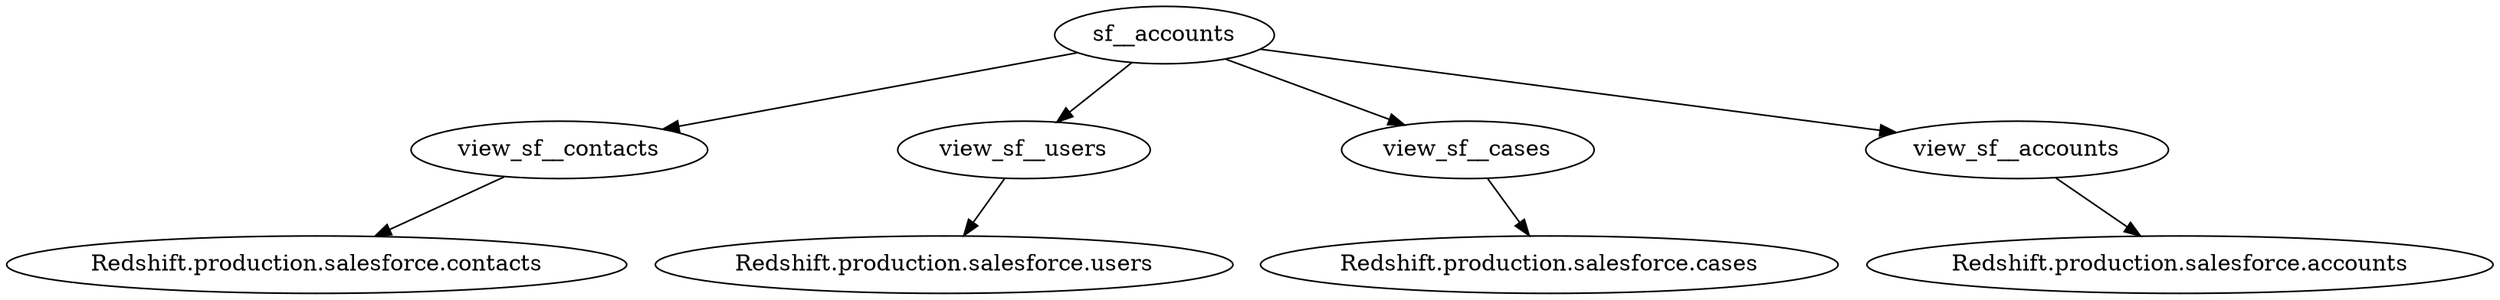 digraph sf__accounts {
	sf__accounts [label=sf__accounts]
	view_sf__contacts [label=view_sf__contacts]
	sf__accounts -> view_sf__contacts [label=""]
	"Redshift.production.salesforce.contacts" [label="Redshift.production.salesforce.contacts"]
	view_sf__contacts -> "Redshift.production.salesforce.contacts"
	view_sf__users [label=view_sf__users]
	sf__accounts -> view_sf__users [label=""]
	"Redshift.production.salesforce.users" [label="Redshift.production.salesforce.users"]
	view_sf__users -> "Redshift.production.salesforce.users"
	view_sf__cases [label=view_sf__cases]
	sf__accounts -> view_sf__cases [label=""]
	"Redshift.production.salesforce.cases" [label="Redshift.production.salesforce.cases"]
	view_sf__cases -> "Redshift.production.salesforce.cases"
	view_sf__accounts [label=view_sf__accounts]
	sf__accounts -> view_sf__accounts [label=""]
	"Redshift.production.salesforce.accounts" [label="Redshift.production.salesforce.accounts"]
	view_sf__accounts -> "Redshift.production.salesforce.accounts"
}
